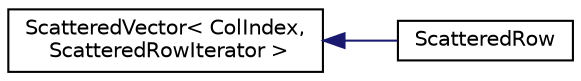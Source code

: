 digraph "Graphical Class Hierarchy"
{
 // LATEX_PDF_SIZE
  edge [fontname="Helvetica",fontsize="10",labelfontname="Helvetica",labelfontsize="10"];
  node [fontname="Helvetica",fontsize="10",shape=record];
  rankdir="LR";
  Node0 [label="ScatteredVector\< ColIndex,\l ScatteredRowIterator \>",height=0.2,width=0.4,color="black", fillcolor="white", style="filled",URL="$structoperations__research_1_1glop_1_1_scattered_vector.html",tooltip=" "];
  Node0 -> Node1 [dir="back",color="midnightblue",fontsize="10",style="solid",fontname="Helvetica"];
  Node1 [label="ScatteredRow",height=0.2,width=0.4,color="black", fillcolor="white", style="filled",URL="$structoperations__research_1_1glop_1_1_scattered_row.html",tooltip=" "];
}
